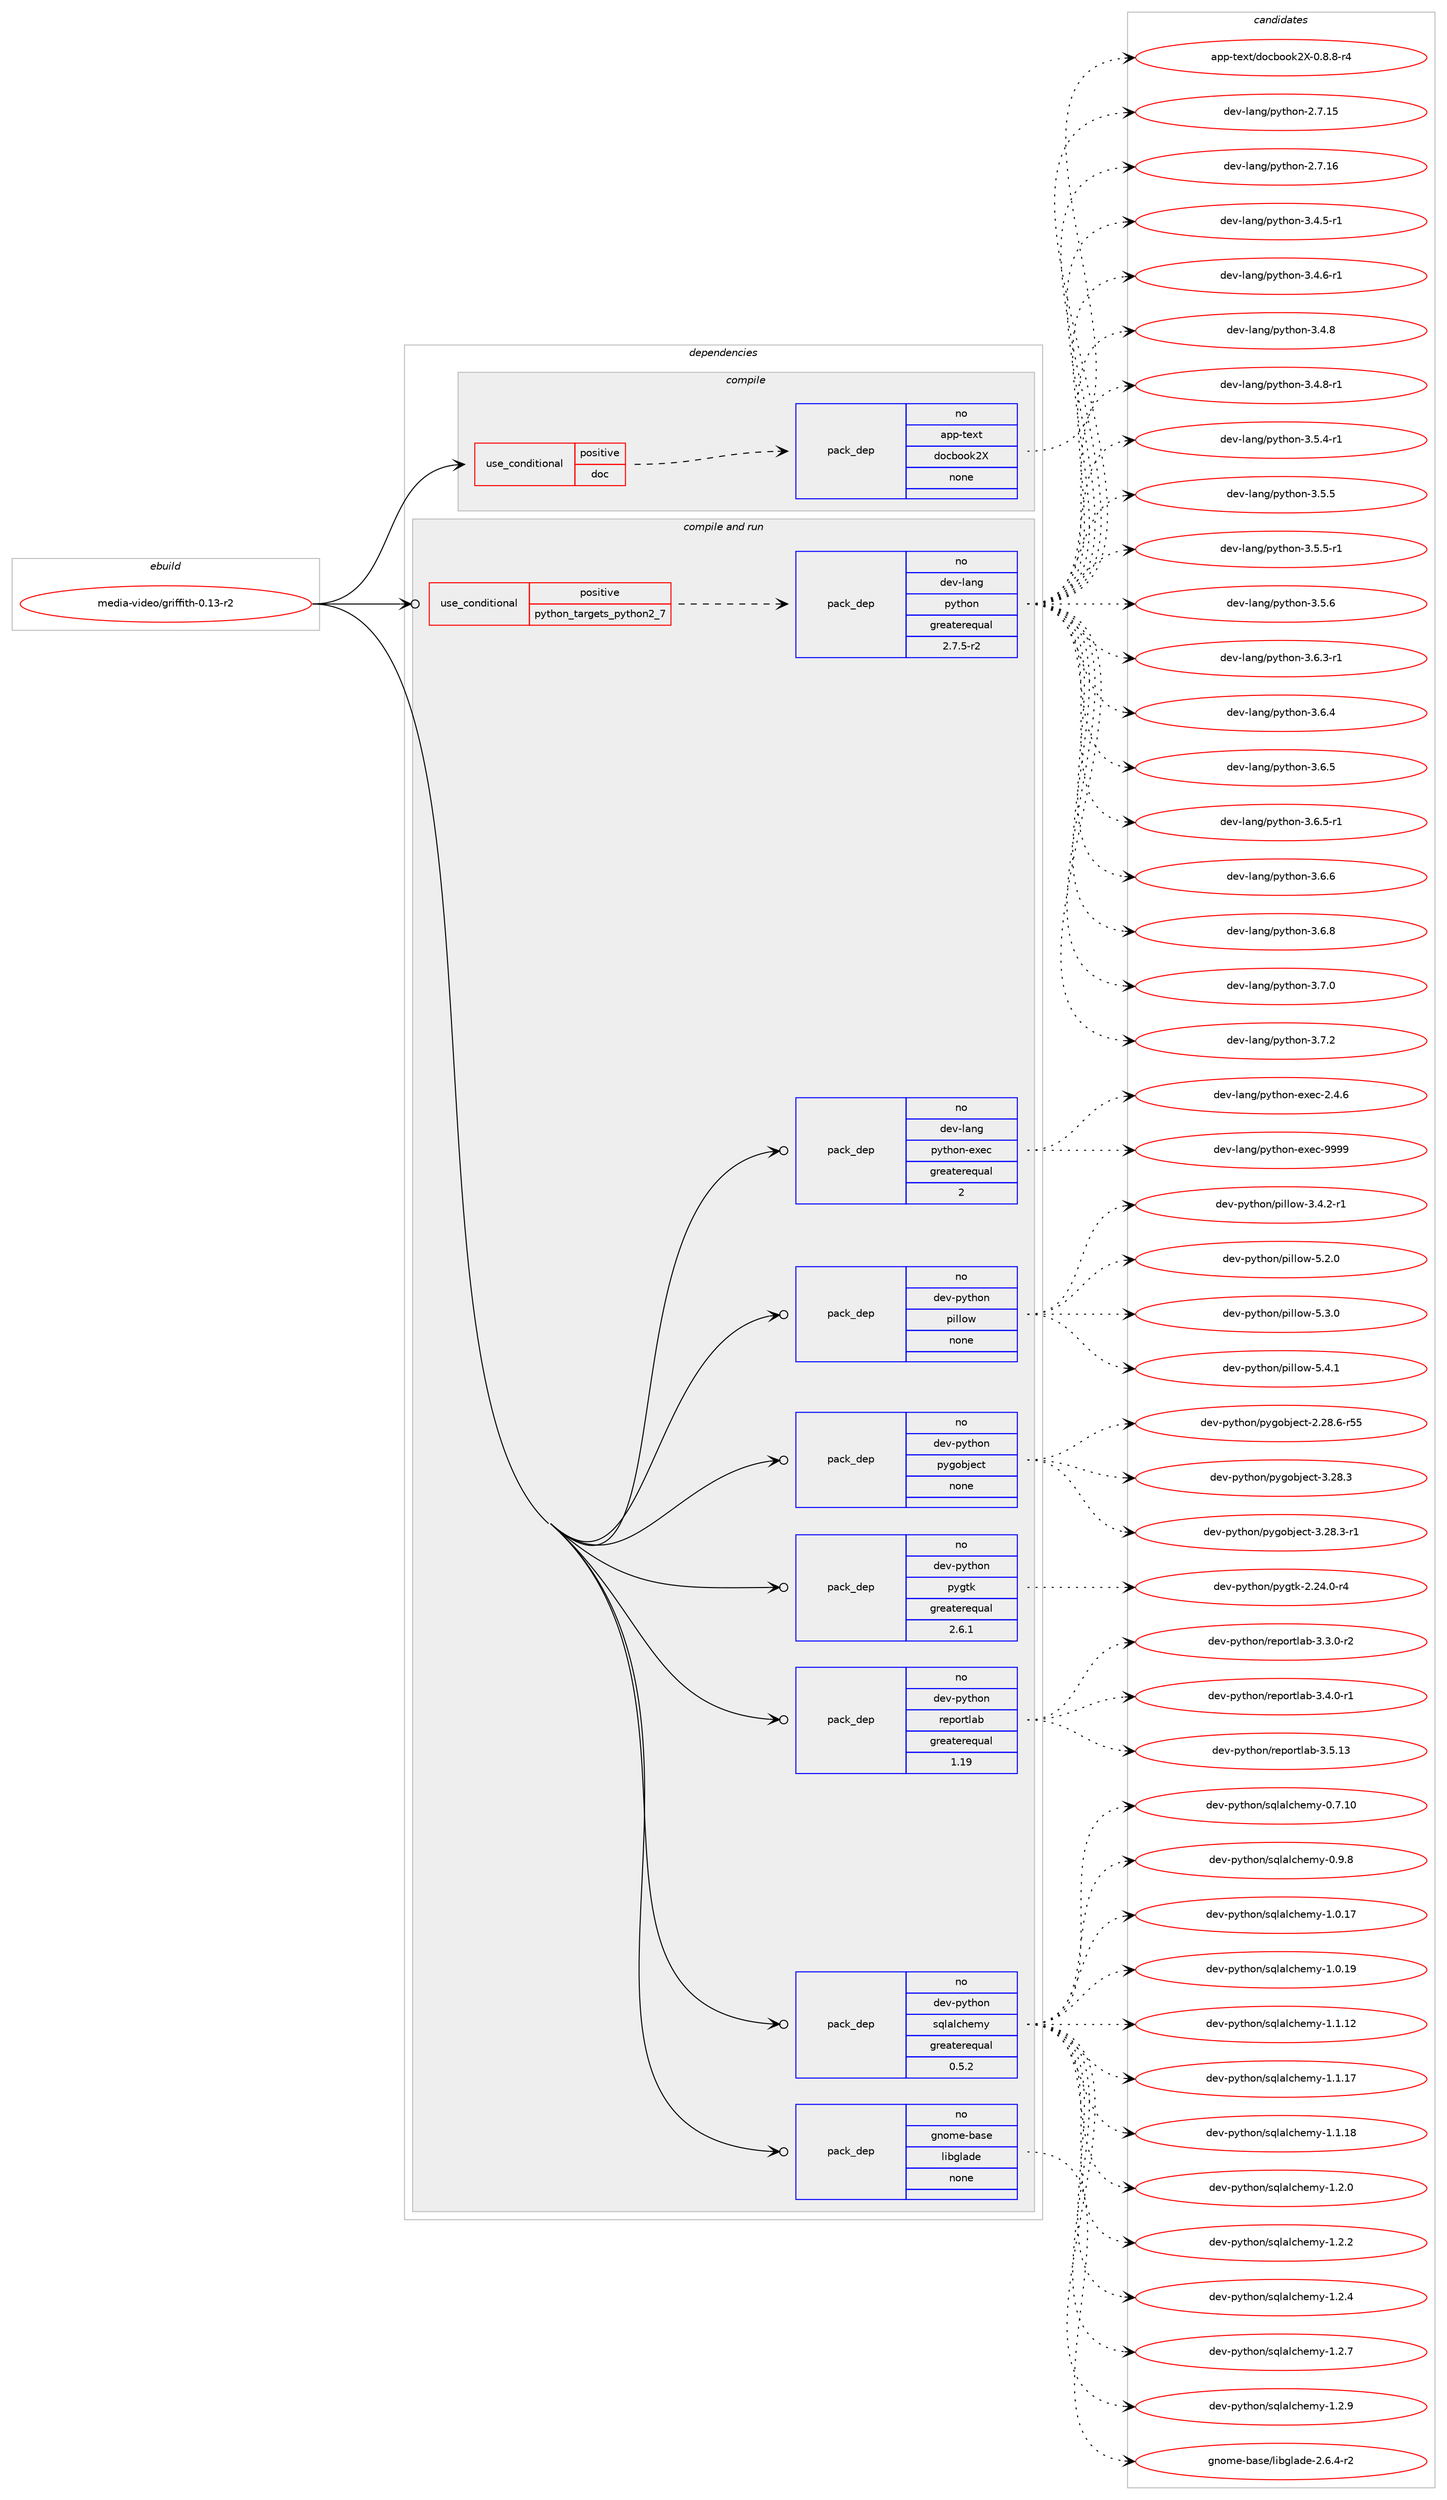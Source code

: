 digraph prolog {

# *************
# Graph options
# *************

newrank=true;
concentrate=true;
compound=true;
graph [rankdir=LR,fontname=Helvetica,fontsize=10,ranksep=1.5];#, ranksep=2.5, nodesep=0.2];
edge  [arrowhead=vee];
node  [fontname=Helvetica,fontsize=10];

# **********
# The ebuild
# **********

subgraph cluster_leftcol {
color=gray;
rank=same;
label=<<i>ebuild</i>>;
id [label="media-video/griffith-0.13-r2", color=red, width=4, href="../media-video/griffith-0.13-r2.svg"];
}

# ****************
# The dependencies
# ****************

subgraph cluster_midcol {
color=gray;
label=<<i>dependencies</i>>;
subgraph cluster_compile {
fillcolor="#eeeeee";
style=filled;
label=<<i>compile</i>>;
subgraph cond440182 {
dependency1637260 [label=<<TABLE BORDER="0" CELLBORDER="1" CELLSPACING="0" CELLPADDING="4"><TR><TD ROWSPAN="3" CELLPADDING="10">use_conditional</TD></TR><TR><TD>positive</TD></TR><TR><TD>doc</TD></TR></TABLE>>, shape=none, color=red];
subgraph pack1170653 {
dependency1637261 [label=<<TABLE BORDER="0" CELLBORDER="1" CELLSPACING="0" CELLPADDING="4" WIDTH="220"><TR><TD ROWSPAN="6" CELLPADDING="30">pack_dep</TD></TR><TR><TD WIDTH="110">no</TD></TR><TR><TD>app-text</TD></TR><TR><TD>docbook2X</TD></TR><TR><TD>none</TD></TR><TR><TD></TD></TR></TABLE>>, shape=none, color=blue];
}
dependency1637260:e -> dependency1637261:w [weight=20,style="dashed",arrowhead="vee"];
}
id:e -> dependency1637260:w [weight=20,style="solid",arrowhead="vee"];
}
subgraph cluster_compileandrun {
fillcolor="#eeeeee";
style=filled;
label=<<i>compile and run</i>>;
subgraph cond440183 {
dependency1637262 [label=<<TABLE BORDER="0" CELLBORDER="1" CELLSPACING="0" CELLPADDING="4"><TR><TD ROWSPAN="3" CELLPADDING="10">use_conditional</TD></TR><TR><TD>positive</TD></TR><TR><TD>python_targets_python2_7</TD></TR></TABLE>>, shape=none, color=red];
subgraph pack1170654 {
dependency1637263 [label=<<TABLE BORDER="0" CELLBORDER="1" CELLSPACING="0" CELLPADDING="4" WIDTH="220"><TR><TD ROWSPAN="6" CELLPADDING="30">pack_dep</TD></TR><TR><TD WIDTH="110">no</TD></TR><TR><TD>dev-lang</TD></TR><TR><TD>python</TD></TR><TR><TD>greaterequal</TD></TR><TR><TD>2.7.5-r2</TD></TR></TABLE>>, shape=none, color=blue];
}
dependency1637262:e -> dependency1637263:w [weight=20,style="dashed",arrowhead="vee"];
}
id:e -> dependency1637262:w [weight=20,style="solid",arrowhead="odotvee"];
subgraph pack1170655 {
dependency1637264 [label=<<TABLE BORDER="0" CELLBORDER="1" CELLSPACING="0" CELLPADDING="4" WIDTH="220"><TR><TD ROWSPAN="6" CELLPADDING="30">pack_dep</TD></TR><TR><TD WIDTH="110">no</TD></TR><TR><TD>dev-lang</TD></TR><TR><TD>python-exec</TD></TR><TR><TD>greaterequal</TD></TR><TR><TD>2</TD></TR></TABLE>>, shape=none, color=blue];
}
id:e -> dependency1637264:w [weight=20,style="solid",arrowhead="odotvee"];
subgraph pack1170656 {
dependency1637265 [label=<<TABLE BORDER="0" CELLBORDER="1" CELLSPACING="0" CELLPADDING="4" WIDTH="220"><TR><TD ROWSPAN="6" CELLPADDING="30">pack_dep</TD></TR><TR><TD WIDTH="110">no</TD></TR><TR><TD>dev-python</TD></TR><TR><TD>pillow</TD></TR><TR><TD>none</TD></TR><TR><TD></TD></TR></TABLE>>, shape=none, color=blue];
}
id:e -> dependency1637265:w [weight=20,style="solid",arrowhead="odotvee"];
subgraph pack1170657 {
dependency1637266 [label=<<TABLE BORDER="0" CELLBORDER="1" CELLSPACING="0" CELLPADDING="4" WIDTH="220"><TR><TD ROWSPAN="6" CELLPADDING="30">pack_dep</TD></TR><TR><TD WIDTH="110">no</TD></TR><TR><TD>dev-python</TD></TR><TR><TD>pygobject</TD></TR><TR><TD>none</TD></TR><TR><TD></TD></TR></TABLE>>, shape=none, color=blue];
}
id:e -> dependency1637266:w [weight=20,style="solid",arrowhead="odotvee"];
subgraph pack1170658 {
dependency1637267 [label=<<TABLE BORDER="0" CELLBORDER="1" CELLSPACING="0" CELLPADDING="4" WIDTH="220"><TR><TD ROWSPAN="6" CELLPADDING="30">pack_dep</TD></TR><TR><TD WIDTH="110">no</TD></TR><TR><TD>dev-python</TD></TR><TR><TD>pygtk</TD></TR><TR><TD>greaterequal</TD></TR><TR><TD>2.6.1</TD></TR></TABLE>>, shape=none, color=blue];
}
id:e -> dependency1637267:w [weight=20,style="solid",arrowhead="odotvee"];
subgraph pack1170659 {
dependency1637268 [label=<<TABLE BORDER="0" CELLBORDER="1" CELLSPACING="0" CELLPADDING="4" WIDTH="220"><TR><TD ROWSPAN="6" CELLPADDING="30">pack_dep</TD></TR><TR><TD WIDTH="110">no</TD></TR><TR><TD>dev-python</TD></TR><TR><TD>reportlab</TD></TR><TR><TD>greaterequal</TD></TR><TR><TD>1.19</TD></TR></TABLE>>, shape=none, color=blue];
}
id:e -> dependency1637268:w [weight=20,style="solid",arrowhead="odotvee"];
subgraph pack1170660 {
dependency1637269 [label=<<TABLE BORDER="0" CELLBORDER="1" CELLSPACING="0" CELLPADDING="4" WIDTH="220"><TR><TD ROWSPAN="6" CELLPADDING="30">pack_dep</TD></TR><TR><TD WIDTH="110">no</TD></TR><TR><TD>dev-python</TD></TR><TR><TD>sqlalchemy</TD></TR><TR><TD>greaterequal</TD></TR><TR><TD>0.5.2</TD></TR></TABLE>>, shape=none, color=blue];
}
id:e -> dependency1637269:w [weight=20,style="solid",arrowhead="odotvee"];
subgraph pack1170661 {
dependency1637270 [label=<<TABLE BORDER="0" CELLBORDER="1" CELLSPACING="0" CELLPADDING="4" WIDTH="220"><TR><TD ROWSPAN="6" CELLPADDING="30">pack_dep</TD></TR><TR><TD WIDTH="110">no</TD></TR><TR><TD>gnome-base</TD></TR><TR><TD>libglade</TD></TR><TR><TD>none</TD></TR><TR><TD></TD></TR></TABLE>>, shape=none, color=blue];
}
id:e -> dependency1637270:w [weight=20,style="solid",arrowhead="odotvee"];
}
subgraph cluster_run {
fillcolor="#eeeeee";
style=filled;
label=<<i>run</i>>;
}
}

# **************
# The candidates
# **************

subgraph cluster_choices {
rank=same;
color=gray;
label=<<i>candidates</i>>;

subgraph choice1170653 {
color=black;
nodesep=1;
choice971121124511610112011647100111999811111110750884548465646564511452 [label="app-text/docbook2X-0.8.8-r4", color=red, width=4,href="../app-text/docbook2X-0.8.8-r4.svg"];
dependency1637261:e -> choice971121124511610112011647100111999811111110750884548465646564511452:w [style=dotted,weight="100"];
}
subgraph choice1170654 {
color=black;
nodesep=1;
choice10010111845108971101034711212111610411111045504655464953 [label="dev-lang/python-2.7.15", color=red, width=4,href="../dev-lang/python-2.7.15.svg"];
choice10010111845108971101034711212111610411111045504655464954 [label="dev-lang/python-2.7.16", color=red, width=4,href="../dev-lang/python-2.7.16.svg"];
choice1001011184510897110103471121211161041111104551465246534511449 [label="dev-lang/python-3.4.5-r1", color=red, width=4,href="../dev-lang/python-3.4.5-r1.svg"];
choice1001011184510897110103471121211161041111104551465246544511449 [label="dev-lang/python-3.4.6-r1", color=red, width=4,href="../dev-lang/python-3.4.6-r1.svg"];
choice100101118451089711010347112121116104111110455146524656 [label="dev-lang/python-3.4.8", color=red, width=4,href="../dev-lang/python-3.4.8.svg"];
choice1001011184510897110103471121211161041111104551465246564511449 [label="dev-lang/python-3.4.8-r1", color=red, width=4,href="../dev-lang/python-3.4.8-r1.svg"];
choice1001011184510897110103471121211161041111104551465346524511449 [label="dev-lang/python-3.5.4-r1", color=red, width=4,href="../dev-lang/python-3.5.4-r1.svg"];
choice100101118451089711010347112121116104111110455146534653 [label="dev-lang/python-3.5.5", color=red, width=4,href="../dev-lang/python-3.5.5.svg"];
choice1001011184510897110103471121211161041111104551465346534511449 [label="dev-lang/python-3.5.5-r1", color=red, width=4,href="../dev-lang/python-3.5.5-r1.svg"];
choice100101118451089711010347112121116104111110455146534654 [label="dev-lang/python-3.5.6", color=red, width=4,href="../dev-lang/python-3.5.6.svg"];
choice1001011184510897110103471121211161041111104551465446514511449 [label="dev-lang/python-3.6.3-r1", color=red, width=4,href="../dev-lang/python-3.6.3-r1.svg"];
choice100101118451089711010347112121116104111110455146544652 [label="dev-lang/python-3.6.4", color=red, width=4,href="../dev-lang/python-3.6.4.svg"];
choice100101118451089711010347112121116104111110455146544653 [label="dev-lang/python-3.6.5", color=red, width=4,href="../dev-lang/python-3.6.5.svg"];
choice1001011184510897110103471121211161041111104551465446534511449 [label="dev-lang/python-3.6.5-r1", color=red, width=4,href="../dev-lang/python-3.6.5-r1.svg"];
choice100101118451089711010347112121116104111110455146544654 [label="dev-lang/python-3.6.6", color=red, width=4,href="../dev-lang/python-3.6.6.svg"];
choice100101118451089711010347112121116104111110455146544656 [label="dev-lang/python-3.6.8", color=red, width=4,href="../dev-lang/python-3.6.8.svg"];
choice100101118451089711010347112121116104111110455146554648 [label="dev-lang/python-3.7.0", color=red, width=4,href="../dev-lang/python-3.7.0.svg"];
choice100101118451089711010347112121116104111110455146554650 [label="dev-lang/python-3.7.2", color=red, width=4,href="../dev-lang/python-3.7.2.svg"];
dependency1637263:e -> choice10010111845108971101034711212111610411111045504655464953:w [style=dotted,weight="100"];
dependency1637263:e -> choice10010111845108971101034711212111610411111045504655464954:w [style=dotted,weight="100"];
dependency1637263:e -> choice1001011184510897110103471121211161041111104551465246534511449:w [style=dotted,weight="100"];
dependency1637263:e -> choice1001011184510897110103471121211161041111104551465246544511449:w [style=dotted,weight="100"];
dependency1637263:e -> choice100101118451089711010347112121116104111110455146524656:w [style=dotted,weight="100"];
dependency1637263:e -> choice1001011184510897110103471121211161041111104551465246564511449:w [style=dotted,weight="100"];
dependency1637263:e -> choice1001011184510897110103471121211161041111104551465346524511449:w [style=dotted,weight="100"];
dependency1637263:e -> choice100101118451089711010347112121116104111110455146534653:w [style=dotted,weight="100"];
dependency1637263:e -> choice1001011184510897110103471121211161041111104551465346534511449:w [style=dotted,weight="100"];
dependency1637263:e -> choice100101118451089711010347112121116104111110455146534654:w [style=dotted,weight="100"];
dependency1637263:e -> choice1001011184510897110103471121211161041111104551465446514511449:w [style=dotted,weight="100"];
dependency1637263:e -> choice100101118451089711010347112121116104111110455146544652:w [style=dotted,weight="100"];
dependency1637263:e -> choice100101118451089711010347112121116104111110455146544653:w [style=dotted,weight="100"];
dependency1637263:e -> choice1001011184510897110103471121211161041111104551465446534511449:w [style=dotted,weight="100"];
dependency1637263:e -> choice100101118451089711010347112121116104111110455146544654:w [style=dotted,weight="100"];
dependency1637263:e -> choice100101118451089711010347112121116104111110455146544656:w [style=dotted,weight="100"];
dependency1637263:e -> choice100101118451089711010347112121116104111110455146554648:w [style=dotted,weight="100"];
dependency1637263:e -> choice100101118451089711010347112121116104111110455146554650:w [style=dotted,weight="100"];
}
subgraph choice1170655 {
color=black;
nodesep=1;
choice1001011184510897110103471121211161041111104510112010199455046524654 [label="dev-lang/python-exec-2.4.6", color=red, width=4,href="../dev-lang/python-exec-2.4.6.svg"];
choice10010111845108971101034711212111610411111045101120101994557575757 [label="dev-lang/python-exec-9999", color=red, width=4,href="../dev-lang/python-exec-9999.svg"];
dependency1637264:e -> choice1001011184510897110103471121211161041111104510112010199455046524654:w [style=dotted,weight="100"];
dependency1637264:e -> choice10010111845108971101034711212111610411111045101120101994557575757:w [style=dotted,weight="100"];
}
subgraph choice1170656 {
color=black;
nodesep=1;
choice10010111845112121116104111110471121051081081111194551465246504511449 [label="dev-python/pillow-3.4.2-r1", color=red, width=4,href="../dev-python/pillow-3.4.2-r1.svg"];
choice1001011184511212111610411111047112105108108111119455346504648 [label="dev-python/pillow-5.2.0", color=red, width=4,href="../dev-python/pillow-5.2.0.svg"];
choice1001011184511212111610411111047112105108108111119455346514648 [label="dev-python/pillow-5.3.0", color=red, width=4,href="../dev-python/pillow-5.3.0.svg"];
choice1001011184511212111610411111047112105108108111119455346524649 [label="dev-python/pillow-5.4.1", color=red, width=4,href="../dev-python/pillow-5.4.1.svg"];
dependency1637265:e -> choice10010111845112121116104111110471121051081081111194551465246504511449:w [style=dotted,weight="100"];
dependency1637265:e -> choice1001011184511212111610411111047112105108108111119455346504648:w [style=dotted,weight="100"];
dependency1637265:e -> choice1001011184511212111610411111047112105108108111119455346514648:w [style=dotted,weight="100"];
dependency1637265:e -> choice1001011184511212111610411111047112105108108111119455346524649:w [style=dotted,weight="100"];
}
subgraph choice1170657 {
color=black;
nodesep=1;
choice1001011184511212111610411111047112121103111981061019911645504650564654451145353 [label="dev-python/pygobject-2.28.6-r55", color=red, width=4,href="../dev-python/pygobject-2.28.6-r55.svg"];
choice1001011184511212111610411111047112121103111981061019911645514650564651 [label="dev-python/pygobject-3.28.3", color=red, width=4,href="../dev-python/pygobject-3.28.3.svg"];
choice10010111845112121116104111110471121211031119810610199116455146505646514511449 [label="dev-python/pygobject-3.28.3-r1", color=red, width=4,href="../dev-python/pygobject-3.28.3-r1.svg"];
dependency1637266:e -> choice1001011184511212111610411111047112121103111981061019911645504650564654451145353:w [style=dotted,weight="100"];
dependency1637266:e -> choice1001011184511212111610411111047112121103111981061019911645514650564651:w [style=dotted,weight="100"];
dependency1637266:e -> choice10010111845112121116104111110471121211031119810610199116455146505646514511449:w [style=dotted,weight="100"];
}
subgraph choice1170658 {
color=black;
nodesep=1;
choice1001011184511212111610411111047112121103116107455046505246484511452 [label="dev-python/pygtk-2.24.0-r4", color=red, width=4,href="../dev-python/pygtk-2.24.0-r4.svg"];
dependency1637267:e -> choice1001011184511212111610411111047112121103116107455046505246484511452:w [style=dotted,weight="100"];
}
subgraph choice1170659 {
color=black;
nodesep=1;
choice100101118451121211161041111104711410111211111411610897984551465146484511450 [label="dev-python/reportlab-3.3.0-r2", color=red, width=4,href="../dev-python/reportlab-3.3.0-r2.svg"];
choice100101118451121211161041111104711410111211111411610897984551465246484511449 [label="dev-python/reportlab-3.4.0-r1", color=red, width=4,href="../dev-python/reportlab-3.4.0-r1.svg"];
choice1001011184511212111610411111047114101112111114116108979845514653464951 [label="dev-python/reportlab-3.5.13", color=red, width=4,href="../dev-python/reportlab-3.5.13.svg"];
dependency1637268:e -> choice100101118451121211161041111104711410111211111411610897984551465146484511450:w [style=dotted,weight="100"];
dependency1637268:e -> choice100101118451121211161041111104711410111211111411610897984551465246484511449:w [style=dotted,weight="100"];
dependency1637268:e -> choice1001011184511212111610411111047114101112111114116108979845514653464951:w [style=dotted,weight="100"];
}
subgraph choice1170660 {
color=black;
nodesep=1;
choice1001011184511212111610411111047115113108971089910410110912145484655464948 [label="dev-python/sqlalchemy-0.7.10", color=red, width=4,href="../dev-python/sqlalchemy-0.7.10.svg"];
choice10010111845112121116104111110471151131089710899104101109121454846574656 [label="dev-python/sqlalchemy-0.9.8", color=red, width=4,href="../dev-python/sqlalchemy-0.9.8.svg"];
choice1001011184511212111610411111047115113108971089910410110912145494648464955 [label="dev-python/sqlalchemy-1.0.17", color=red, width=4,href="../dev-python/sqlalchemy-1.0.17.svg"];
choice1001011184511212111610411111047115113108971089910410110912145494648464957 [label="dev-python/sqlalchemy-1.0.19", color=red, width=4,href="../dev-python/sqlalchemy-1.0.19.svg"];
choice1001011184511212111610411111047115113108971089910410110912145494649464950 [label="dev-python/sqlalchemy-1.1.12", color=red, width=4,href="../dev-python/sqlalchemy-1.1.12.svg"];
choice1001011184511212111610411111047115113108971089910410110912145494649464955 [label="dev-python/sqlalchemy-1.1.17", color=red, width=4,href="../dev-python/sqlalchemy-1.1.17.svg"];
choice1001011184511212111610411111047115113108971089910410110912145494649464956 [label="dev-python/sqlalchemy-1.1.18", color=red, width=4,href="../dev-python/sqlalchemy-1.1.18.svg"];
choice10010111845112121116104111110471151131089710899104101109121454946504648 [label="dev-python/sqlalchemy-1.2.0", color=red, width=4,href="../dev-python/sqlalchemy-1.2.0.svg"];
choice10010111845112121116104111110471151131089710899104101109121454946504650 [label="dev-python/sqlalchemy-1.2.2", color=red, width=4,href="../dev-python/sqlalchemy-1.2.2.svg"];
choice10010111845112121116104111110471151131089710899104101109121454946504652 [label="dev-python/sqlalchemy-1.2.4", color=red, width=4,href="../dev-python/sqlalchemy-1.2.4.svg"];
choice10010111845112121116104111110471151131089710899104101109121454946504655 [label="dev-python/sqlalchemy-1.2.7", color=red, width=4,href="../dev-python/sqlalchemy-1.2.7.svg"];
choice10010111845112121116104111110471151131089710899104101109121454946504657 [label="dev-python/sqlalchemy-1.2.9", color=red, width=4,href="../dev-python/sqlalchemy-1.2.9.svg"];
dependency1637269:e -> choice1001011184511212111610411111047115113108971089910410110912145484655464948:w [style=dotted,weight="100"];
dependency1637269:e -> choice10010111845112121116104111110471151131089710899104101109121454846574656:w [style=dotted,weight="100"];
dependency1637269:e -> choice1001011184511212111610411111047115113108971089910410110912145494648464955:w [style=dotted,weight="100"];
dependency1637269:e -> choice1001011184511212111610411111047115113108971089910410110912145494648464957:w [style=dotted,weight="100"];
dependency1637269:e -> choice1001011184511212111610411111047115113108971089910410110912145494649464950:w [style=dotted,weight="100"];
dependency1637269:e -> choice1001011184511212111610411111047115113108971089910410110912145494649464955:w [style=dotted,weight="100"];
dependency1637269:e -> choice1001011184511212111610411111047115113108971089910410110912145494649464956:w [style=dotted,weight="100"];
dependency1637269:e -> choice10010111845112121116104111110471151131089710899104101109121454946504648:w [style=dotted,weight="100"];
dependency1637269:e -> choice10010111845112121116104111110471151131089710899104101109121454946504650:w [style=dotted,weight="100"];
dependency1637269:e -> choice10010111845112121116104111110471151131089710899104101109121454946504652:w [style=dotted,weight="100"];
dependency1637269:e -> choice10010111845112121116104111110471151131089710899104101109121454946504655:w [style=dotted,weight="100"];
dependency1637269:e -> choice10010111845112121116104111110471151131089710899104101109121454946504657:w [style=dotted,weight="100"];
}
subgraph choice1170661 {
color=black;
nodesep=1;
choice1031101111091014598971151014710810598103108971001014550465446524511450 [label="gnome-base/libglade-2.6.4-r2", color=red, width=4,href="../gnome-base/libglade-2.6.4-r2.svg"];
dependency1637270:e -> choice1031101111091014598971151014710810598103108971001014550465446524511450:w [style=dotted,weight="100"];
}
}

}
